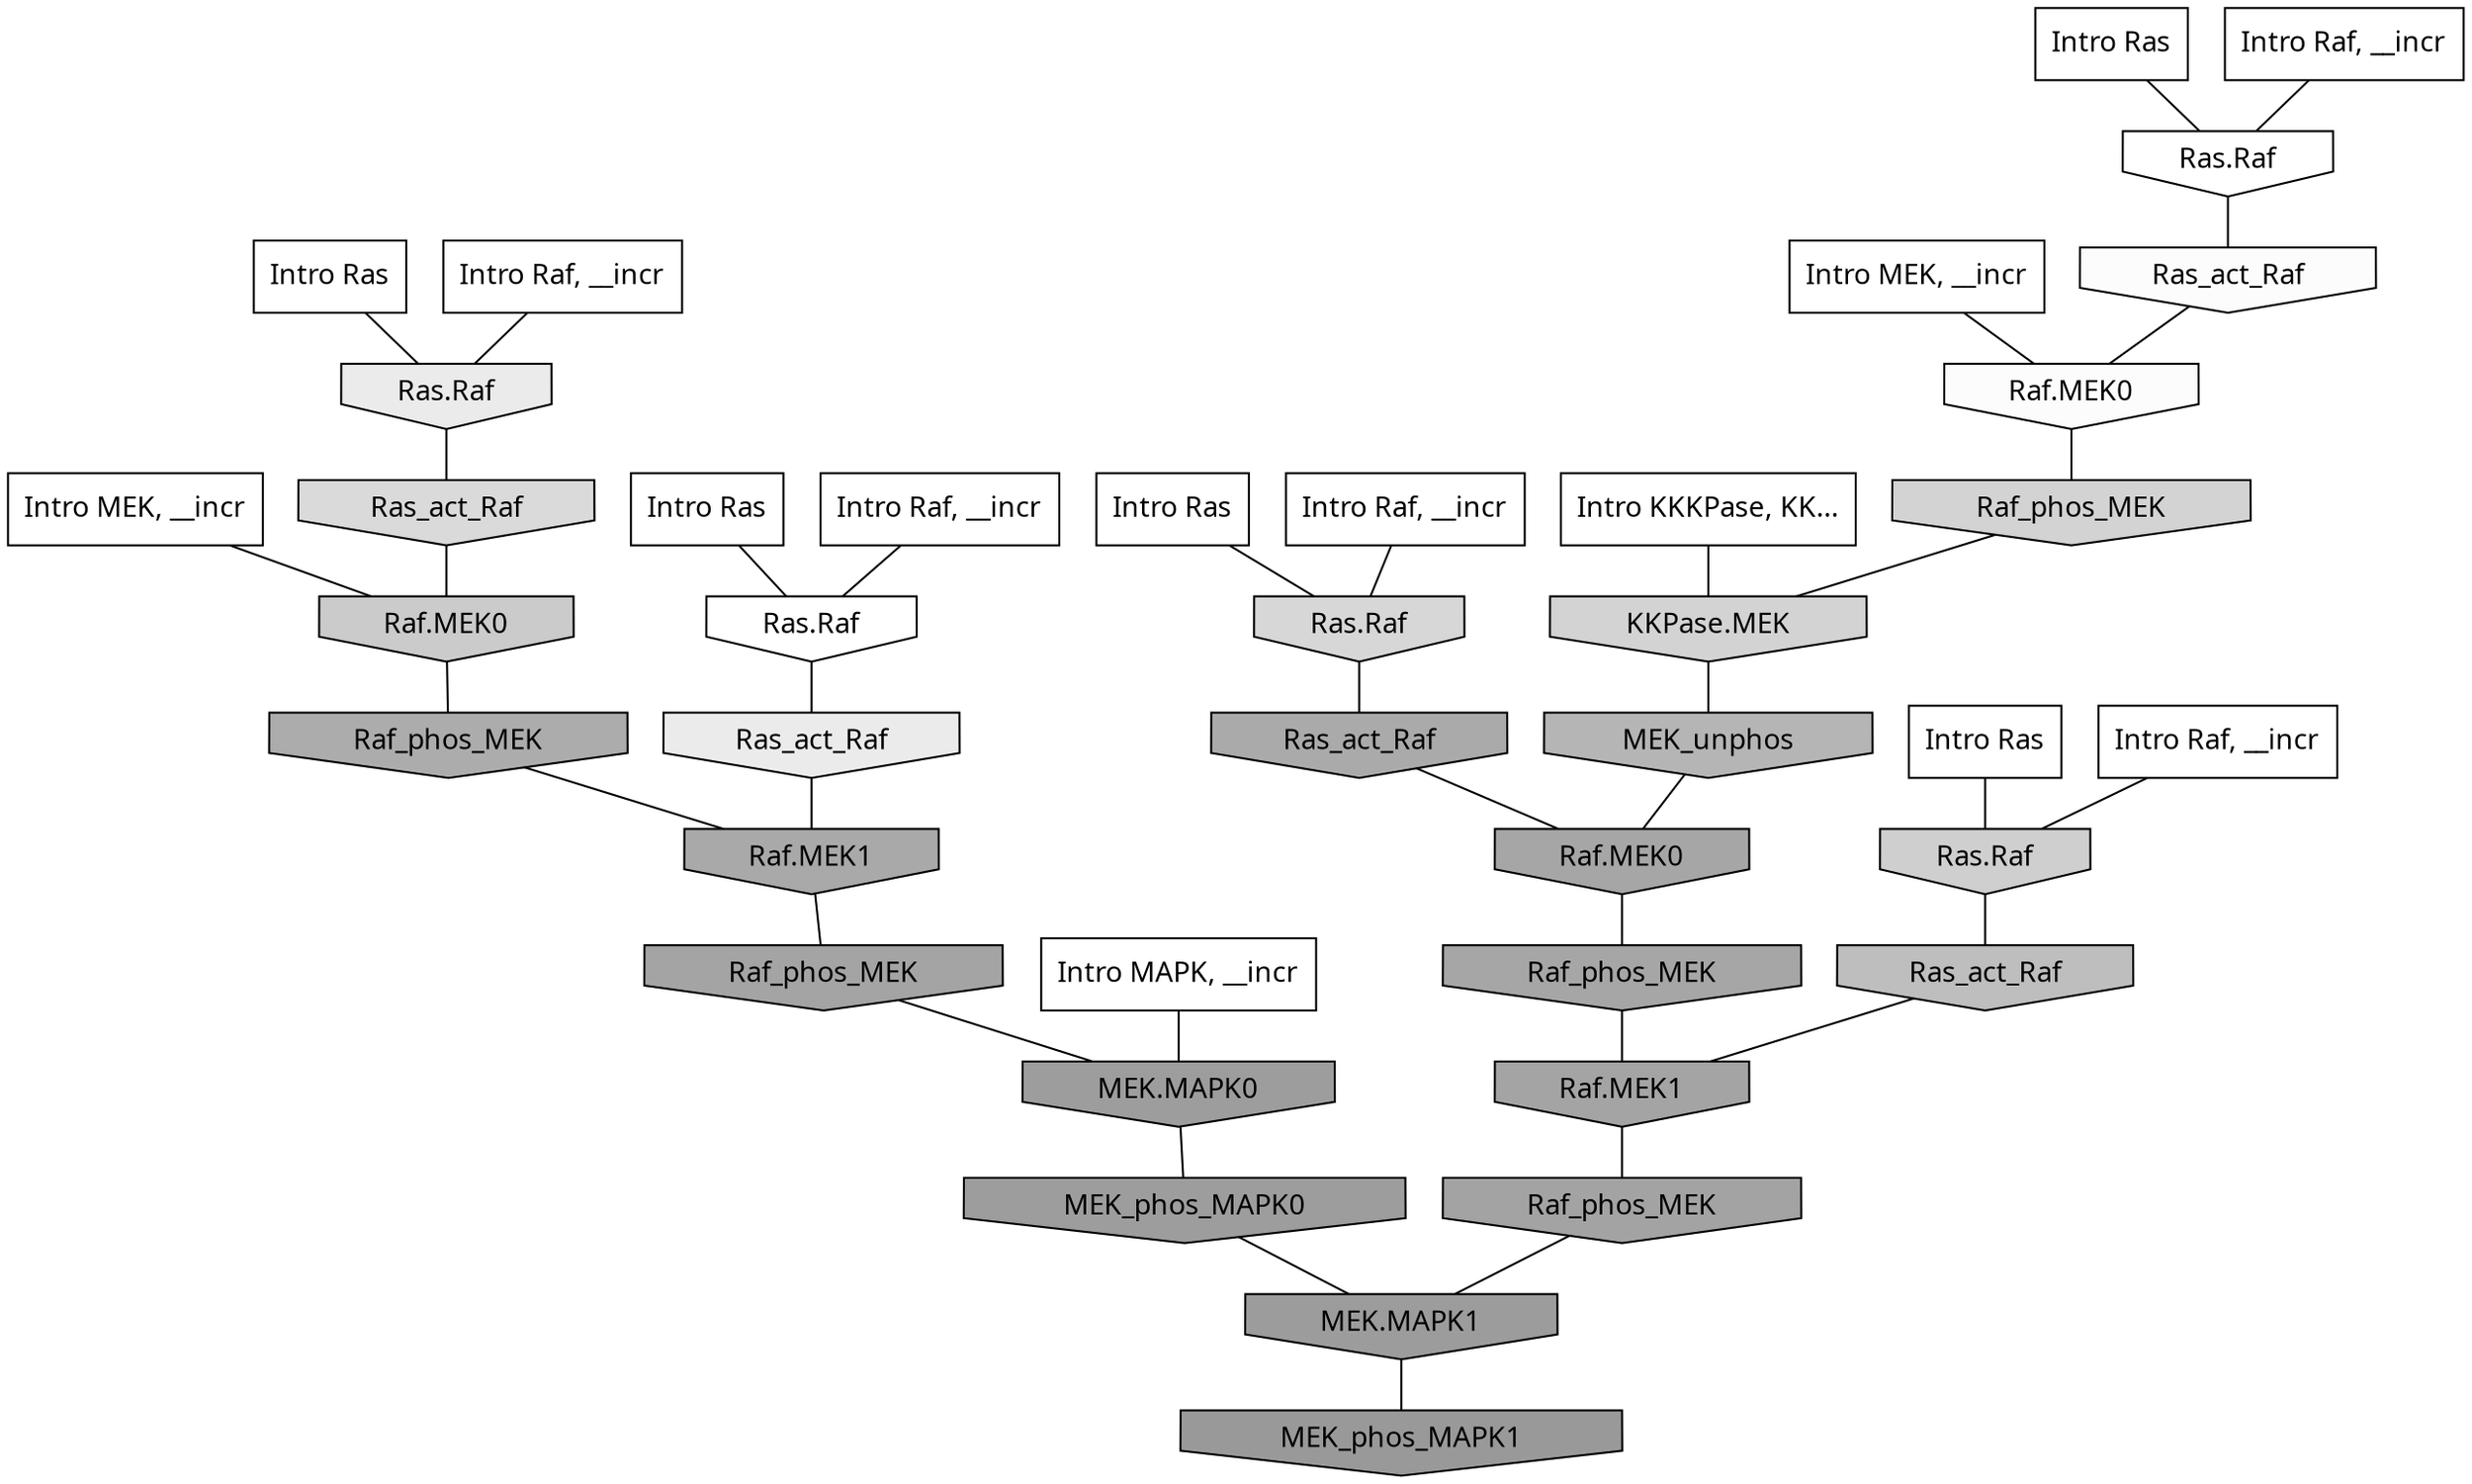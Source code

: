 digraph G{
  rankdir="TB";
  ranksep=0.30;
  node [fontname="CMU Serif"];
  edge [fontname="CMU Serif"];
  
  31 [label="Intro Ras", shape=rectangle, style=filled, fillcolor="0.000 0.000 1.000"]
  
  44 [label="Intro Ras", shape=rectangle, style=filled, fillcolor="0.000 0.000 1.000"]
  
  48 [label="Intro Ras", shape=rectangle, style=filled, fillcolor="0.000 0.000 1.000"]
  
  71 [label="Intro Ras", shape=rectangle, style=filled, fillcolor="0.000 0.000 1.000"]
  
  99 [label="Intro Ras", shape=rectangle, style=filled, fillcolor="0.000 0.000 1.000"]
  
  128 [label="Intro Raf, __incr", shape=rectangle, style=filled, fillcolor="0.000 0.000 1.000"]
  
  140 [label="Intro Raf, __incr", shape=rectangle, style=filled, fillcolor="0.000 0.000 1.000"]
  
  355 [label="Intro Raf, __incr", shape=rectangle, style=filled, fillcolor="0.000 0.000 1.000"]
  
  735 [label="Intro Raf, __incr", shape=rectangle, style=filled, fillcolor="0.000 0.000 1.000"]
  
  1074 [label="Intro Raf, __incr", shape=rectangle, style=filled, fillcolor="0.000 0.000 1.000"]
  
  1110 [label="Intro MEK, __incr", shape=rectangle, style=filled, fillcolor="0.000 0.000 1.000"]
  
  2014 [label="Intro MEK, __incr", shape=rectangle, style=filled, fillcolor="0.000 0.000 1.000"]
  
  2149 [label="Intro MAPK, __incr", shape=rectangle, style=filled, fillcolor="0.000 0.000 1.000"]
  
  3143 [label="Intro KKKPase, KK...", shape=rectangle, style=filled, fillcolor="0.000 0.000 1.000"]
  
  3268 [label="Ras.Raf", shape=invhouse, style=filled, fillcolor="0.000 0.000 1.000"]
  
  3315 [label="Ras.Raf", shape=invhouse, style=filled, fillcolor="0.000 0.000 0.999"]
  
  3400 [label="Ras_act_Raf", shape=invhouse, style=filled, fillcolor="0.000 0.000 0.985"]
  
  3403 [label="Raf.MEK0", shape=invhouse, style=filled, fillcolor="0.000 0.000 0.985"]
  
  3908 [label="Ras.Raf", shape=invhouse, style=filled, fillcolor="0.000 0.000 0.921"]
  
  3919 [label="Ras_act_Raf", shape=invhouse, style=filled, fillcolor="0.000 0.000 0.920"]
  
  4836 [label="Ras_act_Raf", shape=invhouse, style=filled, fillcolor="0.000 0.000 0.854"]
  
  4995 [label="Ras.Raf", shape=invhouse, style=filled, fillcolor="0.000 0.000 0.841"]
  
  5177 [label="Raf_phos_MEK", shape=invhouse, style=filled, fillcolor="0.000 0.000 0.828"]
  
  5228 [label="KKPase.MEK", shape=invhouse, style=filled, fillcolor="0.000 0.000 0.826"]
  
  5458 [label="Ras.Raf", shape=invhouse, style=filled, fillcolor="0.000 0.000 0.812"]
  
  5692 [label="Raf.MEK0", shape=invhouse, style=filled, fillcolor="0.000 0.000 0.794"]
  
  6691 [label="Ras_act_Raf", shape=invhouse, style=filled, fillcolor="0.000 0.000 0.743"]
  
  7589 [label="MEK_unphos", shape=invhouse, style=filled, fillcolor="0.000 0.000 0.709"]
  
  8649 [label="Raf_phos_MEK", shape=invhouse, style=filled, fillcolor="0.000 0.000 0.672"]
  
  8792 [label="Ras_act_Raf", shape=invhouse, style=filled, fillcolor="0.000 0.000 0.667"]
  
  8957 [label="Raf.MEK1", shape=invhouse, style=filled, fillcolor="0.000 0.000 0.662"]
  
  9275 [label="Raf.MEK0", shape=invhouse, style=filled, fillcolor="0.000 0.000 0.652"]
  
  9370 [label="Raf_phos_MEK", shape=invhouse, style=filled, fillcolor="0.000 0.000 0.650"]
  
  9619 [label="Raf_phos_MEK", shape=invhouse, style=filled, fillcolor="0.000 0.000 0.644"]
  
  9680 [label="Raf.MEK1", shape=invhouse, style=filled, fillcolor="0.000 0.000 0.642"]
  
  9821 [label="Raf_phos_MEK", shape=invhouse, style=filled, fillcolor="0.000 0.000 0.639"]
  
  10843 [label="MEK.MAPK0", shape=invhouse, style=filled, fillcolor="0.000 0.000 0.614"]
  
  10868 [label="MEK_phos_MAPK0", shape=invhouse, style=filled, fillcolor="0.000 0.000 0.614"]
  
  10897 [label="MEK.MAPK1", shape=invhouse, style=filled, fillcolor="0.000 0.000 0.613"]
  
  11511 [label="MEK_phos_MAPK1", shape=invhouse, style=filled, fillcolor="0.000 0.000 0.600"]
  
  
  10897 -> 11511 [dir=none, color="0.000 0.000 0.000"] 
  10868 -> 10897 [dir=none, color="0.000 0.000 0.000"] 
  10843 -> 10868 [dir=none, color="0.000 0.000 0.000"] 
  9821 -> 10897 [dir=none, color="0.000 0.000 0.000"] 
  9680 -> 9821 [dir=none, color="0.000 0.000 0.000"] 
  9619 -> 10843 [dir=none, color="0.000 0.000 0.000"] 
  9370 -> 9680 [dir=none, color="0.000 0.000 0.000"] 
  9275 -> 9370 [dir=none, color="0.000 0.000 0.000"] 
  8957 -> 9619 [dir=none, color="0.000 0.000 0.000"] 
  8792 -> 9275 [dir=none, color="0.000 0.000 0.000"] 
  8649 -> 8957 [dir=none, color="0.000 0.000 0.000"] 
  7589 -> 9275 [dir=none, color="0.000 0.000 0.000"] 
  6691 -> 9680 [dir=none, color="0.000 0.000 0.000"] 
  5692 -> 8649 [dir=none, color="0.000 0.000 0.000"] 
  5458 -> 6691 [dir=none, color="0.000 0.000 0.000"] 
  5228 -> 7589 [dir=none, color="0.000 0.000 0.000"] 
  5177 -> 5228 [dir=none, color="0.000 0.000 0.000"] 
  4995 -> 8792 [dir=none, color="0.000 0.000 0.000"] 
  4836 -> 5692 [dir=none, color="0.000 0.000 0.000"] 
  3919 -> 8957 [dir=none, color="0.000 0.000 0.000"] 
  3908 -> 4836 [dir=none, color="0.000 0.000 0.000"] 
  3403 -> 5177 [dir=none, color="0.000 0.000 0.000"] 
  3400 -> 3403 [dir=none, color="0.000 0.000 0.000"] 
  3315 -> 3919 [dir=none, color="0.000 0.000 0.000"] 
  3268 -> 3400 [dir=none, color="0.000 0.000 0.000"] 
  3143 -> 5228 [dir=none, color="0.000 0.000 0.000"] 
  2149 -> 10843 [dir=none, color="0.000 0.000 0.000"] 
  2014 -> 3403 [dir=none, color="0.000 0.000 0.000"] 
  1110 -> 5692 [dir=none, color="0.000 0.000 0.000"] 
  1074 -> 3268 [dir=none, color="0.000 0.000 0.000"] 
  735 -> 3908 [dir=none, color="0.000 0.000 0.000"] 
  355 -> 3315 [dir=none, color="0.000 0.000 0.000"] 
  140 -> 4995 [dir=none, color="0.000 0.000 0.000"] 
  128 -> 5458 [dir=none, color="0.000 0.000 0.000"] 
  99 -> 3315 [dir=none, color="0.000 0.000 0.000"] 
  71 -> 3908 [dir=none, color="0.000 0.000 0.000"] 
  48 -> 3268 [dir=none, color="0.000 0.000 0.000"] 
  44 -> 5458 [dir=none, color="0.000 0.000 0.000"] 
  31 -> 4995 [dir=none, color="0.000 0.000 0.000"] 
  
  }
